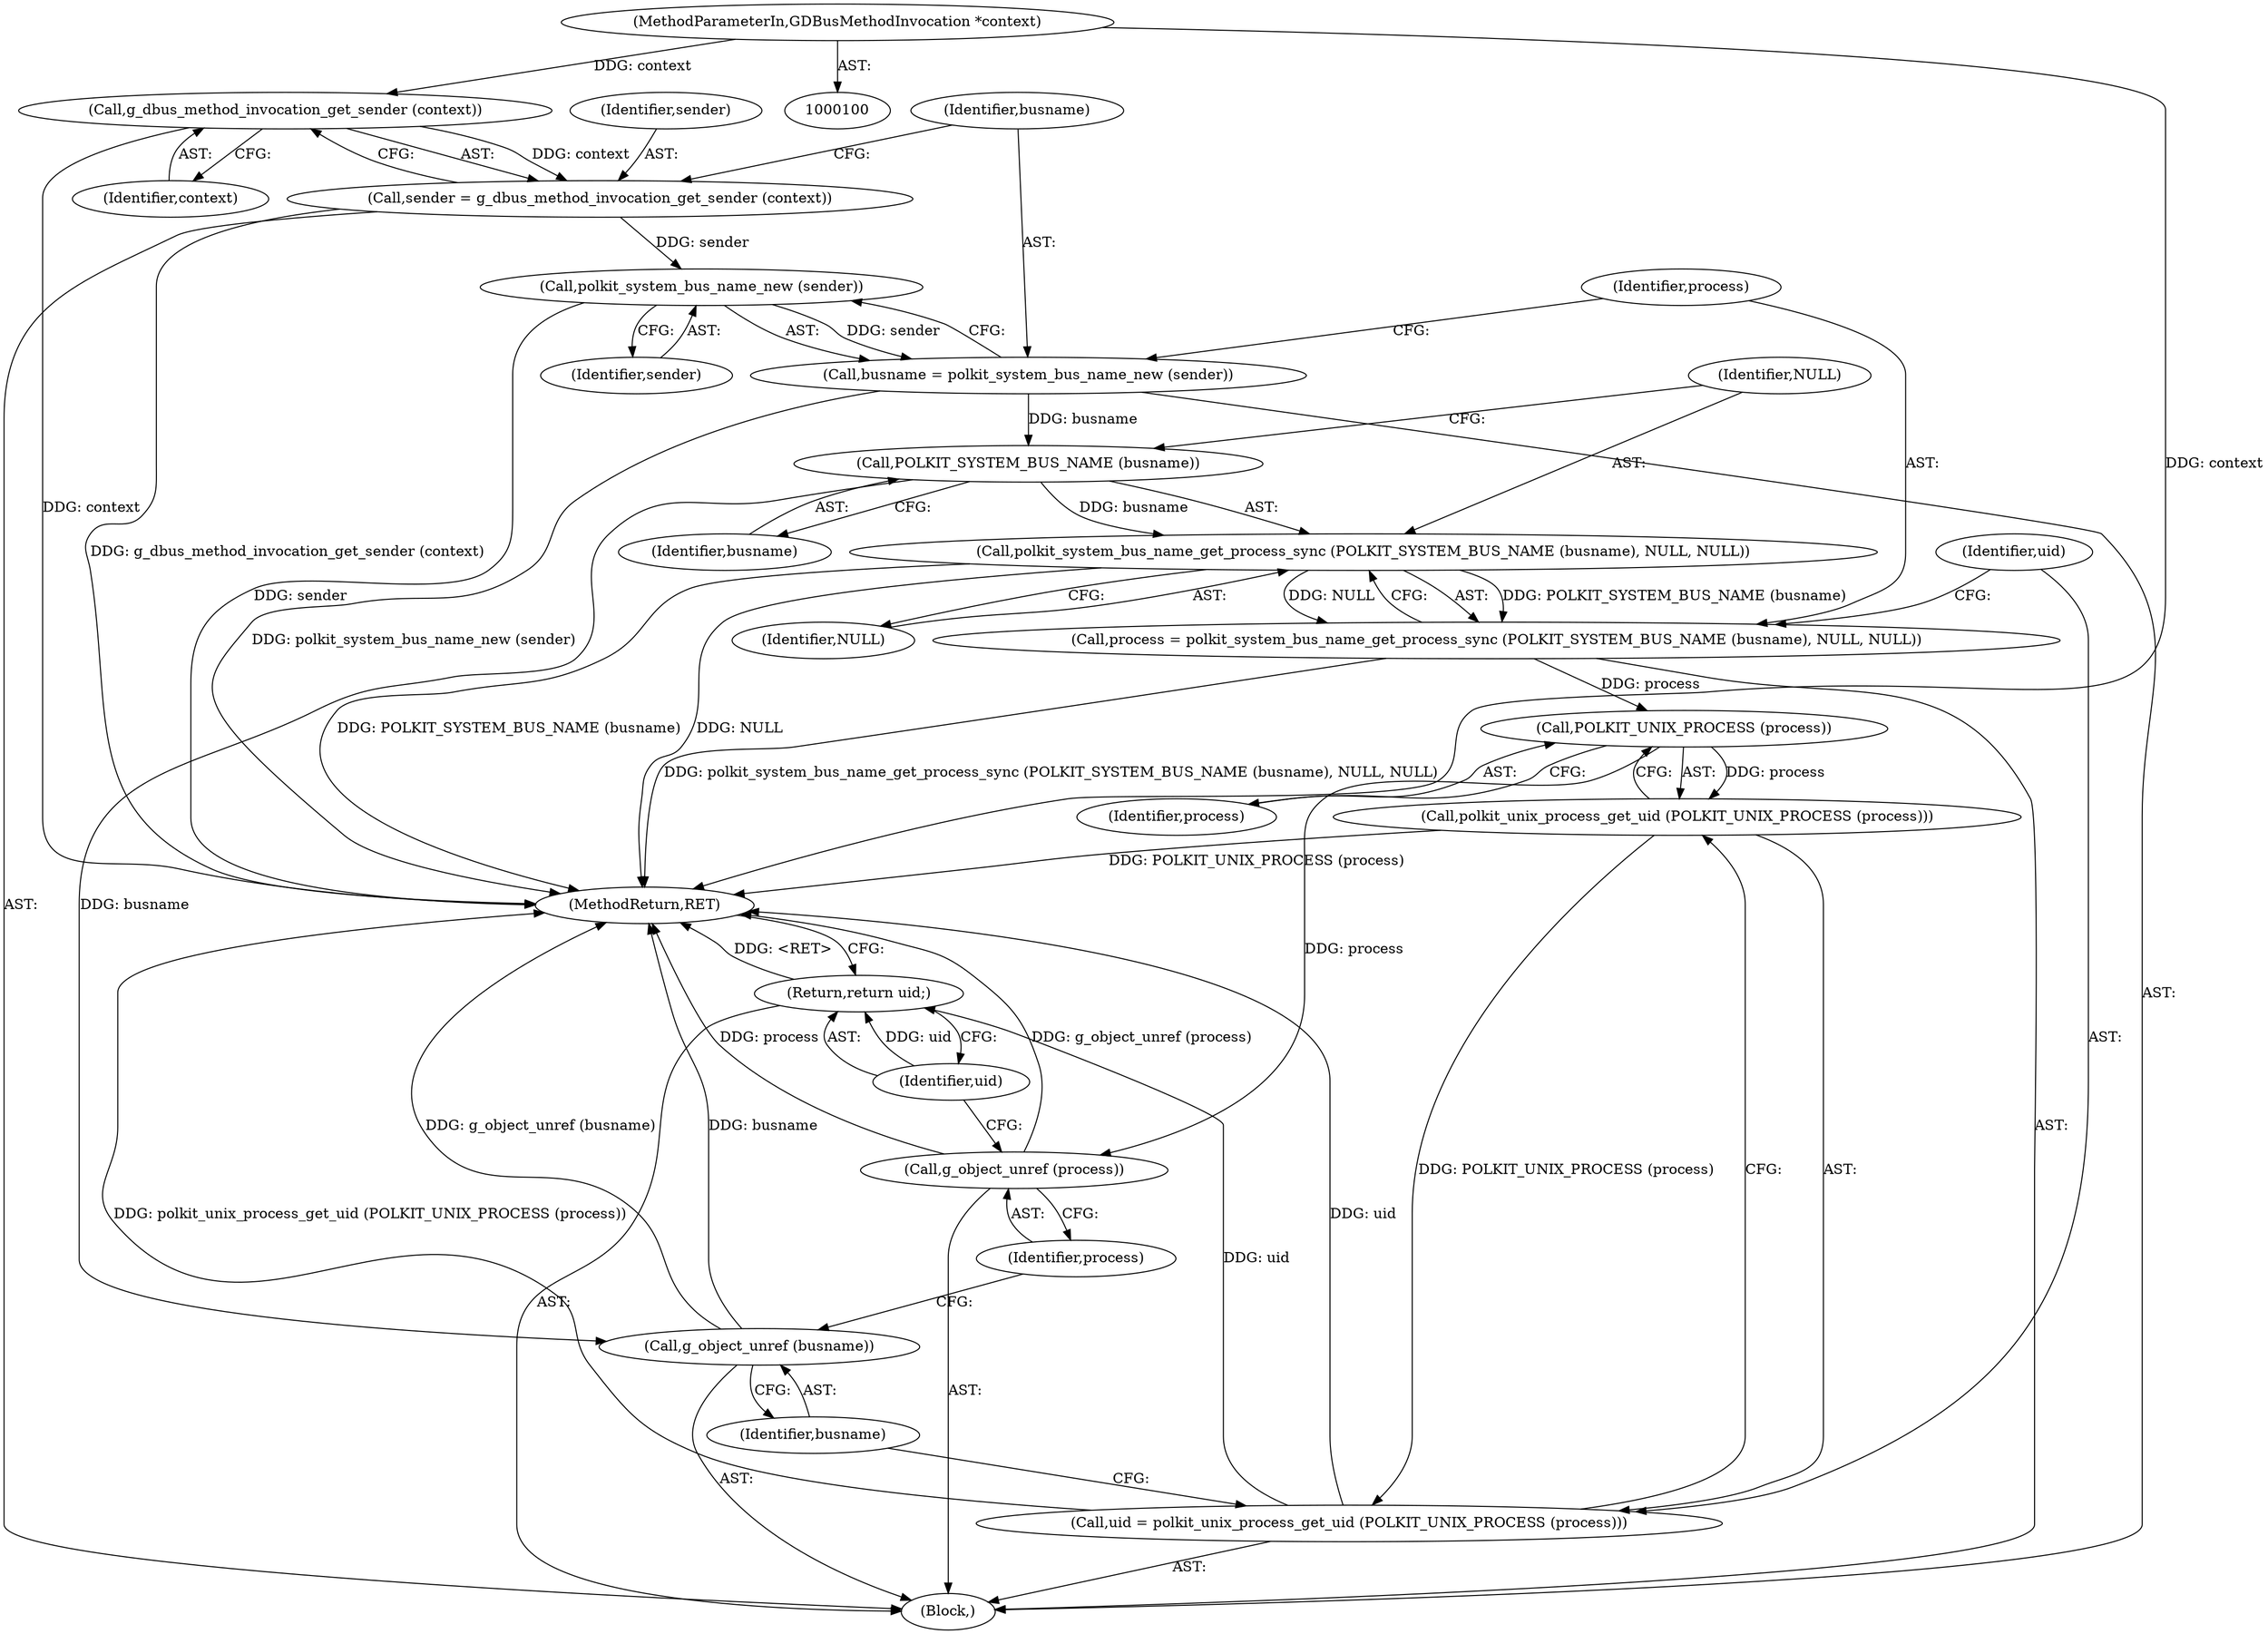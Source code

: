 digraph "1_accountsservice_bd51aa4cdac380f55d607f4ffdf2ab3c00d08721@API" {
"1000109" [label="(Call,g_dbus_method_invocation_get_sender (context))"];
"1000101" [label="(MethodParameterIn,GDBusMethodInvocation *context)"];
"1000107" [label="(Call,sender = g_dbus_method_invocation_get_sender (context))"];
"1000113" [label="(Call,polkit_system_bus_name_new (sender))"];
"1000111" [label="(Call,busname = polkit_system_bus_name_new (sender))"];
"1000118" [label="(Call,POLKIT_SYSTEM_BUS_NAME (busname))"];
"1000117" [label="(Call,polkit_system_bus_name_get_process_sync (POLKIT_SYSTEM_BUS_NAME (busname), NULL, NULL))"];
"1000115" [label="(Call,process = polkit_system_bus_name_get_process_sync (POLKIT_SYSTEM_BUS_NAME (busname), NULL, NULL))"];
"1000125" [label="(Call,POLKIT_UNIX_PROCESS (process))"];
"1000124" [label="(Call,polkit_unix_process_get_uid (POLKIT_UNIX_PROCESS (process)))"];
"1000122" [label="(Call,uid = polkit_unix_process_get_uid (POLKIT_UNIX_PROCESS (process)))"];
"1000131" [label="(Return,return uid;)"];
"1000129" [label="(Call,g_object_unref (process))"];
"1000127" [label="(Call,g_object_unref (busname))"];
"1000126" [label="(Identifier,process)"];
"1000128" [label="(Identifier,busname)"];
"1000122" [label="(Call,uid = polkit_unix_process_get_uid (POLKIT_UNIX_PROCESS (process)))"];
"1000130" [label="(Identifier,process)"];
"1000111" [label="(Call,busname = polkit_system_bus_name_new (sender))"];
"1000109" [label="(Call,g_dbus_method_invocation_get_sender (context))"];
"1000117" [label="(Call,polkit_system_bus_name_get_process_sync (POLKIT_SYSTEM_BUS_NAME (busname), NULL, NULL))"];
"1000110" [label="(Identifier,context)"];
"1000113" [label="(Call,polkit_system_bus_name_new (sender))"];
"1000120" [label="(Identifier,NULL)"];
"1000101" [label="(MethodParameterIn,GDBusMethodInvocation *context)"];
"1000118" [label="(Call,POLKIT_SYSTEM_BUS_NAME (busname))"];
"1000119" [label="(Identifier,busname)"];
"1000108" [label="(Identifier,sender)"];
"1000124" [label="(Call,polkit_unix_process_get_uid (POLKIT_UNIX_PROCESS (process)))"];
"1000129" [label="(Call,g_object_unref (process))"];
"1000133" [label="(MethodReturn,RET)"];
"1000131" [label="(Return,return uid;)"];
"1000107" [label="(Call,sender = g_dbus_method_invocation_get_sender (context))"];
"1000125" [label="(Call,POLKIT_UNIX_PROCESS (process))"];
"1000127" [label="(Call,g_object_unref (busname))"];
"1000112" [label="(Identifier,busname)"];
"1000102" [label="(Block,)"];
"1000116" [label="(Identifier,process)"];
"1000115" [label="(Call,process = polkit_system_bus_name_get_process_sync (POLKIT_SYSTEM_BUS_NAME (busname), NULL, NULL))"];
"1000114" [label="(Identifier,sender)"];
"1000132" [label="(Identifier,uid)"];
"1000121" [label="(Identifier,NULL)"];
"1000123" [label="(Identifier,uid)"];
"1000109" -> "1000107"  [label="AST: "];
"1000109" -> "1000110"  [label="CFG: "];
"1000110" -> "1000109"  [label="AST: "];
"1000107" -> "1000109"  [label="CFG: "];
"1000109" -> "1000133"  [label="DDG: context"];
"1000109" -> "1000107"  [label="DDG: context"];
"1000101" -> "1000109"  [label="DDG: context"];
"1000101" -> "1000100"  [label="AST: "];
"1000101" -> "1000133"  [label="DDG: context"];
"1000107" -> "1000102"  [label="AST: "];
"1000108" -> "1000107"  [label="AST: "];
"1000112" -> "1000107"  [label="CFG: "];
"1000107" -> "1000133"  [label="DDG: g_dbus_method_invocation_get_sender (context)"];
"1000107" -> "1000113"  [label="DDG: sender"];
"1000113" -> "1000111"  [label="AST: "];
"1000113" -> "1000114"  [label="CFG: "];
"1000114" -> "1000113"  [label="AST: "];
"1000111" -> "1000113"  [label="CFG: "];
"1000113" -> "1000133"  [label="DDG: sender"];
"1000113" -> "1000111"  [label="DDG: sender"];
"1000111" -> "1000102"  [label="AST: "];
"1000112" -> "1000111"  [label="AST: "];
"1000116" -> "1000111"  [label="CFG: "];
"1000111" -> "1000133"  [label="DDG: polkit_system_bus_name_new (sender)"];
"1000111" -> "1000118"  [label="DDG: busname"];
"1000118" -> "1000117"  [label="AST: "];
"1000118" -> "1000119"  [label="CFG: "];
"1000119" -> "1000118"  [label="AST: "];
"1000120" -> "1000118"  [label="CFG: "];
"1000118" -> "1000117"  [label="DDG: busname"];
"1000118" -> "1000127"  [label="DDG: busname"];
"1000117" -> "1000115"  [label="AST: "];
"1000117" -> "1000121"  [label="CFG: "];
"1000120" -> "1000117"  [label="AST: "];
"1000121" -> "1000117"  [label="AST: "];
"1000115" -> "1000117"  [label="CFG: "];
"1000117" -> "1000133"  [label="DDG: POLKIT_SYSTEM_BUS_NAME (busname)"];
"1000117" -> "1000133"  [label="DDG: NULL"];
"1000117" -> "1000115"  [label="DDG: POLKIT_SYSTEM_BUS_NAME (busname)"];
"1000117" -> "1000115"  [label="DDG: NULL"];
"1000115" -> "1000102"  [label="AST: "];
"1000116" -> "1000115"  [label="AST: "];
"1000123" -> "1000115"  [label="CFG: "];
"1000115" -> "1000133"  [label="DDG: polkit_system_bus_name_get_process_sync (POLKIT_SYSTEM_BUS_NAME (busname), NULL, NULL)"];
"1000115" -> "1000125"  [label="DDG: process"];
"1000125" -> "1000124"  [label="AST: "];
"1000125" -> "1000126"  [label="CFG: "];
"1000126" -> "1000125"  [label="AST: "];
"1000124" -> "1000125"  [label="CFG: "];
"1000125" -> "1000124"  [label="DDG: process"];
"1000125" -> "1000129"  [label="DDG: process"];
"1000124" -> "1000122"  [label="AST: "];
"1000122" -> "1000124"  [label="CFG: "];
"1000124" -> "1000133"  [label="DDG: POLKIT_UNIX_PROCESS (process)"];
"1000124" -> "1000122"  [label="DDG: POLKIT_UNIX_PROCESS (process)"];
"1000122" -> "1000102"  [label="AST: "];
"1000123" -> "1000122"  [label="AST: "];
"1000128" -> "1000122"  [label="CFG: "];
"1000122" -> "1000133"  [label="DDG: uid"];
"1000122" -> "1000133"  [label="DDG: polkit_unix_process_get_uid (POLKIT_UNIX_PROCESS (process))"];
"1000122" -> "1000131"  [label="DDG: uid"];
"1000131" -> "1000102"  [label="AST: "];
"1000131" -> "1000132"  [label="CFG: "];
"1000132" -> "1000131"  [label="AST: "];
"1000133" -> "1000131"  [label="CFG: "];
"1000131" -> "1000133"  [label="DDG: <RET>"];
"1000132" -> "1000131"  [label="DDG: uid"];
"1000129" -> "1000102"  [label="AST: "];
"1000129" -> "1000130"  [label="CFG: "];
"1000130" -> "1000129"  [label="AST: "];
"1000132" -> "1000129"  [label="CFG: "];
"1000129" -> "1000133"  [label="DDG: process"];
"1000129" -> "1000133"  [label="DDG: g_object_unref (process)"];
"1000127" -> "1000102"  [label="AST: "];
"1000127" -> "1000128"  [label="CFG: "];
"1000128" -> "1000127"  [label="AST: "];
"1000130" -> "1000127"  [label="CFG: "];
"1000127" -> "1000133"  [label="DDG: g_object_unref (busname)"];
"1000127" -> "1000133"  [label="DDG: busname"];
}
